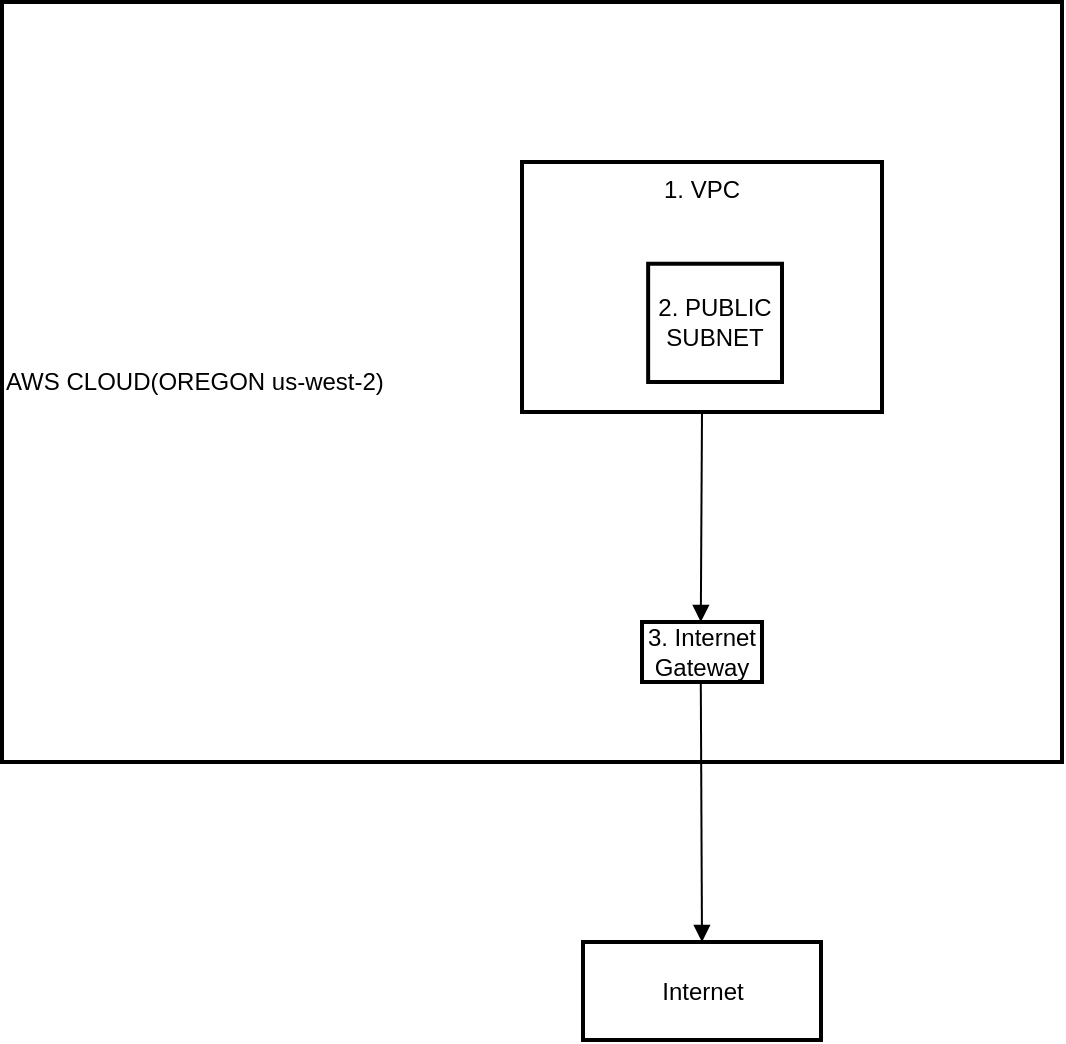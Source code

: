 <mxfile version="24.8.3">
  <diagram id="C5RBs43oDa-KdzZeNtuy" name="Page-1">
    <mxGraphModel dx="794" dy="1662" grid="1" gridSize="10" guides="1" tooltips="1" connect="1" arrows="1" fold="1" page="1" pageScale="1" pageWidth="827" pageHeight="1169" math="0" shadow="0">
      <root>
        <mxCell id="WIyWlLk6GJQsqaUBKTNV-0" />
        <mxCell id="WIyWlLk6GJQsqaUBKTNV-1" parent="WIyWlLk6GJQsqaUBKTNV-0" />
        <mxCell id="AYsjAIYqadpp26BLf-5N-8" value="AWS CLOUD(OREGON us-west-2)" style="whiteSpace=wrap;strokeWidth=2;align=left;" vertex="1" parent="WIyWlLk6GJQsqaUBKTNV-1">
          <mxGeometry x="20" y="-120" width="530" height="380" as="geometry" />
        </mxCell>
        <mxCell id="AYsjAIYqadpp26BLf-5N-9" value="1. VPC" style="whiteSpace=wrap;strokeWidth=2;verticalAlign=top;" vertex="1" parent="WIyWlLk6GJQsqaUBKTNV-1">
          <mxGeometry x="280" y="-40" width="180" height="125" as="geometry" />
        </mxCell>
        <mxCell id="AYsjAIYqadpp26BLf-5N-10" value="2. PUBLIC SUBNET" style="whiteSpace=wrap;strokeWidth=2;" vertex="1" parent="AYsjAIYqadpp26BLf-5N-9">
          <mxGeometry x="63.08" y="50.87" width="66.92" height="59.13" as="geometry" />
        </mxCell>
        <mxCell id="AYsjAIYqadpp26BLf-5N-11" value="3. Internet Gateway" style="whiteSpace=wrap;strokeWidth=2;" vertex="1" parent="WIyWlLk6GJQsqaUBKTNV-1">
          <mxGeometry x="340" y="190" width="60" height="30" as="geometry" />
        </mxCell>
        <mxCell id="AYsjAIYqadpp26BLf-5N-12" value="Internet" style="whiteSpace=wrap;strokeWidth=2;" vertex="1" parent="WIyWlLk6GJQsqaUBKTNV-1">
          <mxGeometry x="310.5" y="350" width="119" height="49" as="geometry" />
        </mxCell>
        <mxCell id="AYsjAIYqadpp26BLf-5N-13" value="" style="curved=1;startArrow=none;endArrow=block;exitX=0.49;exitY=1;entryX=0.5;entryY=0;rounded=0;" edge="1" parent="WIyWlLk6GJQsqaUBKTNV-1" source="AYsjAIYqadpp26BLf-5N-11" target="AYsjAIYqadpp26BLf-5N-12">
          <mxGeometry relative="1" as="geometry">
            <Array as="points" />
          </mxGeometry>
        </mxCell>
        <mxCell id="AYsjAIYqadpp26BLf-5N-14" value="" style="curved=1;startArrow=none;endArrow=block;exitX=0.5;exitY=1;entryX=0.49;entryY=0;rounded=0;" edge="1" parent="WIyWlLk6GJQsqaUBKTNV-1" source="AYsjAIYqadpp26BLf-5N-9" target="AYsjAIYqadpp26BLf-5N-11">
          <mxGeometry relative="1" as="geometry">
            <Array as="points" />
          </mxGeometry>
        </mxCell>
      </root>
    </mxGraphModel>
  </diagram>
</mxfile>
